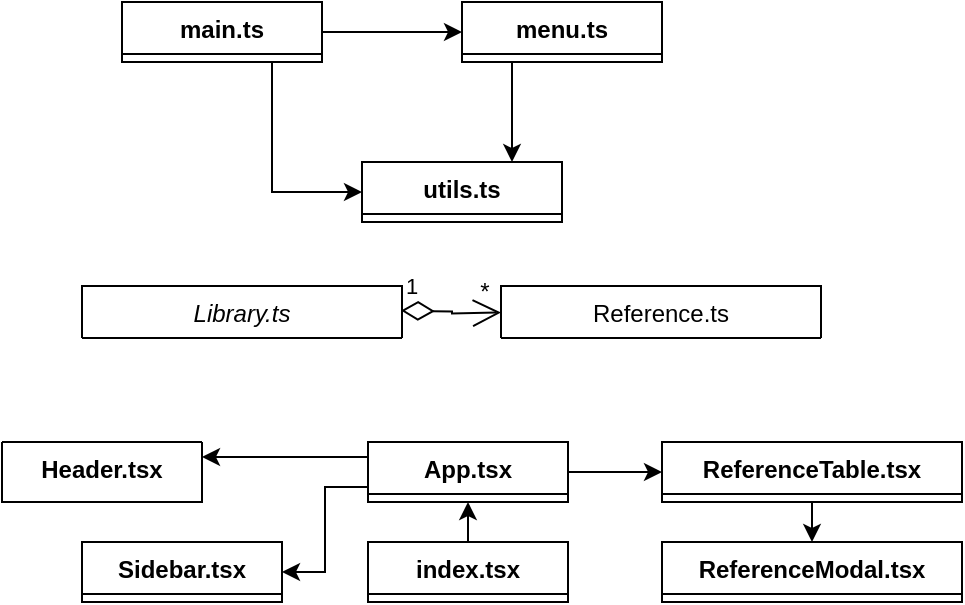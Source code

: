<mxfile version="27.1.6">
  <diagram id="C5RBs43oDa-KdzZeNtuy" name="Page-1">
    <mxGraphModel dx="1426" dy="800" grid="1" gridSize="10" guides="1" tooltips="1" connect="1" arrows="1" fold="1" page="1" pageScale="1" pageWidth="827" pageHeight="1169" math="0" shadow="0">
      <root>
        <mxCell id="WIyWlLk6GJQsqaUBKTNV-0" />
        <mxCell id="WIyWlLk6GJQsqaUBKTNV-1" parent="WIyWlLk6GJQsqaUBKTNV-0" />
        <mxCell id="MHlftCsvBlxFQ_cZzD1O-25" value="Library.ts" style="swimlane;fontStyle=2;align=center;verticalAlign=top;childLayout=stackLayout;horizontal=1;startSize=26;horizontalStack=0;resizeParent=1;resizeLast=0;collapsible=1;marginBottom=0;rounded=0;shadow=0;strokeWidth=1;" vertex="1" collapsed="1" parent="WIyWlLk6GJQsqaUBKTNV-1">
          <mxGeometry x="210" y="282" width="160" height="26" as="geometry">
            <mxRectangle x="194" y="162" width="160" height="328" as="alternateBounds" />
          </mxGeometry>
        </mxCell>
        <mxCell id="MHlftCsvBlxFQ_cZzD1O-26" value="  name: string;&#xa;&#xa;&#xa;&#xa;" style="text;align=left;verticalAlign=top;spacingLeft=4;spacingRight=4;overflow=hidden;rotatable=0;points=[[0,0.5],[1,0.5]];portConstraint=eastwest;" vertex="1" parent="MHlftCsvBlxFQ_cZzD1O-25">
          <mxGeometry y="26" width="160" height="26" as="geometry" />
        </mxCell>
        <mxCell id="MHlftCsvBlxFQ_cZzD1O-27" value="  references: Reference[];&#xa;&#xa;&#xa;&#xa;" style="text;align=left;verticalAlign=top;spacingLeft=4;spacingRight=4;overflow=hidden;rotatable=0;points=[[0,0.5],[1,0.5]];portConstraint=eastwest;" vertex="1" parent="MHlftCsvBlxFQ_cZzD1O-25">
          <mxGeometry y="52" width="160" height="26" as="geometry" />
        </mxCell>
        <mxCell id="MHlftCsvBlxFQ_cZzD1O-28" value="  filePath: string;&#xa;&#xa;&#xa;&#xa;" style="text;align=left;verticalAlign=top;spacingLeft=4;spacingRight=4;overflow=hidden;rotatable=0;points=[[0,0.5],[1,0.5]];portConstraint=eastwest;" vertex="1" parent="MHlftCsvBlxFQ_cZzD1O-25">
          <mxGeometry y="78" width="160" height="30" as="geometry" />
        </mxCell>
        <mxCell id="MHlftCsvBlxFQ_cZzD1O-51" value="" style="line;strokeWidth=1;fillColor=none;align=left;verticalAlign=middle;spacingTop=-1;spacingLeft=3;spacingRight=3;rotatable=0;labelPosition=right;points=[];portConstraint=eastwest;strokeColor=inherit;" vertex="1" parent="MHlftCsvBlxFQ_cZzD1O-25">
          <mxGeometry y="108" width="160" height="8" as="geometry" />
        </mxCell>
        <mxCell id="MHlftCsvBlxFQ_cZzD1O-52" value="listReferences(): string&#xa;&#xa;&#xa;&#xa;" style="text;align=left;verticalAlign=top;spacingLeft=4;spacingRight=4;overflow=hidden;rotatable=0;points=[[0,0.5],[1,0.5]];portConstraint=eastwest;" vertex="1" parent="MHlftCsvBlxFQ_cZzD1O-25">
          <mxGeometry y="116" width="160" height="30" as="geometry" />
        </mxCell>
        <mxCell id="MHlftCsvBlxFQ_cZzD1O-53" value="parseString(): Library" style="text;align=left;verticalAlign=top;spacingLeft=4;spacingRight=4;overflow=hidden;rotatable=0;points=[[0,0.5],[1,0.5]];portConstraint=eastwest;" vertex="1" parent="MHlftCsvBlxFQ_cZzD1O-25">
          <mxGeometry y="146" width="160" height="30" as="geometry" />
        </mxCell>
        <mxCell id="MHlftCsvBlxFQ_cZzD1O-54" value="parseBibTeXString(): Library" style="text;align=left;verticalAlign=top;spacingLeft=4;spacingRight=4;overflow=hidden;rotatable=0;points=[[0,0.5],[1,0.5]];portConstraint=eastwest;" vertex="1" parent="MHlftCsvBlxFQ_cZzD1O-25">
          <mxGeometry y="176" width="160" height="30" as="geometry" />
        </mxCell>
        <mxCell id="MHlftCsvBlxFQ_cZzD1O-55" value="parseRisString(): Library" style="text;align=left;verticalAlign=top;spacingLeft=4;spacingRight=4;overflow=hidden;rotatable=0;points=[[0,0.5],[1,0.5]];portConstraint=eastwest;" vertex="1" parent="MHlftCsvBlxFQ_cZzD1O-25">
          <mxGeometry y="206" width="160" height="30" as="geometry" />
        </mxCell>
        <mxCell id="MHlftCsvBlxFQ_cZzD1O-56" value="parseNbibString(): Library" style="text;align=left;verticalAlign=top;spacingLeft=4;spacingRight=4;overflow=hidden;rotatable=0;points=[[0,0.5],[1,0.5]];portConstraint=eastwest;" vertex="1" parent="MHlftCsvBlxFQ_cZzD1O-25">
          <mxGeometry y="236" width="160" height="30" as="geometry" />
        </mxCell>
        <mxCell id="MHlftCsvBlxFQ_cZzD1O-57" value="exportString(): string" style="text;align=left;verticalAlign=top;spacingLeft=4;spacingRight=4;overflow=hidden;rotatable=0;points=[[0,0.5],[1,0.5]];portConstraint=eastwest;" vertex="1" parent="MHlftCsvBlxFQ_cZzD1O-25">
          <mxGeometry y="266" width="160" height="30" as="geometry" />
        </mxCell>
        <mxCell id="MHlftCsvBlxFQ_cZzD1O-58" value="  toHtmlString(): string" style="text;align=left;verticalAlign=top;spacingLeft=4;spacingRight=4;overflow=hidden;rotatable=0;points=[[0,0.5],[1,0.5]];portConstraint=eastwest;" vertex="1" parent="MHlftCsvBlxFQ_cZzD1O-25">
          <mxGeometry y="296" width="160" height="30" as="geometry" />
        </mxCell>
        <mxCell id="MHlftCsvBlxFQ_cZzD1O-29" value="Reference.ts" style="swimlane;fontStyle=0;align=center;verticalAlign=top;childLayout=stackLayout;horizontal=1;startSize=26;horizontalStack=0;resizeParent=1;resizeLast=0;collapsible=1;marginBottom=0;rounded=0;shadow=0;strokeWidth=1;" vertex="1" collapsed="1" parent="WIyWlLk6GJQsqaUBKTNV-1">
          <mxGeometry x="419.5" y="282" width="160" height="26" as="geometry">
            <mxRectangle x="474" y="162" width="160" height="578" as="alternateBounds" />
          </mxGeometry>
        </mxCell>
        <mxCell id="MHlftCsvBlxFQ_cZzD1O-30" value="  id: string;&#xa;&#xa;" style="text;align=left;verticalAlign=top;spacingLeft=4;spacingRight=4;overflow=hidden;rotatable=0;points=[[0,0.5],[1,0.5]];portConstraint=eastwest;" vertex="1" parent="MHlftCsvBlxFQ_cZzD1O-29">
          <mxGeometry y="26" width="160" height="26" as="geometry" />
        </mxCell>
        <mxCell id="MHlftCsvBlxFQ_cZzD1O-31" value="  key?: string;&#xa;&#xa;" style="text;align=left;verticalAlign=top;spacingLeft=4;spacingRight=4;overflow=hidden;rotatable=0;points=[[0,0.5],[1,0.5]];portConstraint=eastwest;rounded=0;shadow=0;html=0;" vertex="1" parent="MHlftCsvBlxFQ_cZzD1O-29">
          <mxGeometry y="52" width="160" height="26" as="geometry" />
        </mxCell>
        <mxCell id="MHlftCsvBlxFQ_cZzD1O-32" value="  entryType?: string;&#xa;&#xa;" style="text;align=left;verticalAlign=top;spacingLeft=4;spacingRight=4;overflow=hidden;rotatable=0;points=[[0,0.5],[1,0.5]];portConstraint=eastwest;rounded=0;shadow=0;html=0;" vertex="1" parent="MHlftCsvBlxFQ_cZzD1O-29">
          <mxGeometry y="78" width="160" height="26" as="geometry" />
        </mxCell>
        <mxCell id="MHlftCsvBlxFQ_cZzD1O-33" value="  title?: string;&#xa;&#xa;&#xa;&#xa;" style="text;align=left;verticalAlign=top;spacingLeft=4;spacingRight=4;overflow=hidden;rotatable=0;points=[[0,0.5],[1,0.5]];portConstraint=eastwest;rounded=0;shadow=0;html=0;" vertex="1" parent="MHlftCsvBlxFQ_cZzD1O-29">
          <mxGeometry y="104" width="160" height="26" as="geometry" />
        </mxCell>
        <mxCell id="MHlftCsvBlxFQ_cZzD1O-34" value="  author?: string;&#xa;&#xa;&#xa;&#xa;" style="text;align=left;verticalAlign=top;spacingLeft=4;spacingRight=4;overflow=hidden;rotatable=0;points=[[0,0.5],[1,0.5]];portConstraint=eastwest;rounded=0;shadow=0;html=0;" vertex="1" parent="MHlftCsvBlxFQ_cZzD1O-29">
          <mxGeometry y="130" width="160" height="26" as="geometry" />
        </mxCell>
        <mxCell id="MHlftCsvBlxFQ_cZzD1O-35" value="  journal?: string;&#xa;&#xa;&#xa;&#xa;" style="text;align=left;verticalAlign=top;spacingLeft=4;spacingRight=4;overflow=hidden;rotatable=0;points=[[0,0.5],[1,0.5]];portConstraint=eastwest;rounded=0;shadow=0;html=0;" vertex="1" parent="MHlftCsvBlxFQ_cZzD1O-29">
          <mxGeometry y="156" width="160" height="26" as="geometry" />
        </mxCell>
        <mxCell id="MHlftCsvBlxFQ_cZzD1O-36" value="  volume?: string;&#xa;&#xa;&#xa;&#xa;" style="text;align=left;verticalAlign=top;spacingLeft=4;spacingRight=4;overflow=hidden;rotatable=0;points=[[0,0.5],[1,0.5]];portConstraint=eastwest;rounded=0;shadow=0;html=0;" vertex="1" parent="MHlftCsvBlxFQ_cZzD1O-29">
          <mxGeometry y="182" width="160" height="26" as="geometry" />
        </mxCell>
        <mxCell id="MHlftCsvBlxFQ_cZzD1O-37" value="  number?: string;&#xa;&#xa;&#xa;&#xa;" style="text;align=left;verticalAlign=top;spacingLeft=4;spacingRight=4;overflow=hidden;rotatable=0;points=[[0,0.5],[1,0.5]];portConstraint=eastwest;rounded=0;shadow=0;html=0;" vertex="1" parent="MHlftCsvBlxFQ_cZzD1O-29">
          <mxGeometry y="208" width="160" height="26" as="geometry" />
        </mxCell>
        <mxCell id="MHlftCsvBlxFQ_cZzD1O-38" value="  pages?: string;&#xa;&#xa;&#xa;&#xa;" style="text;align=left;verticalAlign=top;spacingLeft=4;spacingRight=4;overflow=hidden;rotatable=0;points=[[0,0.5],[1,0.5]];portConstraint=eastwest;rounded=0;shadow=0;html=0;" vertex="1" parent="MHlftCsvBlxFQ_cZzD1O-29">
          <mxGeometry y="234" width="160" height="26" as="geometry" />
        </mxCell>
        <mxCell id="MHlftCsvBlxFQ_cZzD1O-39" value="  year?: number;&#xa;&#xa;&#xa;&#xa;" style="text;align=left;verticalAlign=top;spacingLeft=4;spacingRight=4;overflow=hidden;rotatable=0;points=[[0,0.5],[1,0.5]];portConstraint=eastwest;rounded=0;shadow=0;html=0;" vertex="1" parent="MHlftCsvBlxFQ_cZzD1O-29">
          <mxGeometry y="260" width="160" height="26" as="geometry" />
        </mxCell>
        <mxCell id="MHlftCsvBlxFQ_cZzD1O-40" value="  publisher?: string;&#xa;&#xa;&#xa;&#xa;" style="text;align=left;verticalAlign=top;spacingLeft=4;spacingRight=4;overflow=hidden;rotatable=0;points=[[0,0.5],[1,0.5]];portConstraint=eastwest;rounded=0;shadow=0;html=0;" vertex="1" parent="MHlftCsvBlxFQ_cZzD1O-29">
          <mxGeometry y="286" width="160" height="24" as="geometry" />
        </mxCell>
        <mxCell id="MHlftCsvBlxFQ_cZzD1O-41" value="  issn?: string;&#xa;&#xa;&#xa;&#xa;&#xa;&#xa;" style="text;align=left;verticalAlign=top;spacingLeft=4;spacingRight=4;overflow=hidden;rotatable=0;points=[[0,0.5],[1,0.5]];portConstraint=eastwest;rounded=0;shadow=0;html=0;" vertex="1" parent="MHlftCsvBlxFQ_cZzD1O-29">
          <mxGeometry y="310" width="160" height="24" as="geometry" />
        </mxCell>
        <mxCell id="MHlftCsvBlxFQ_cZzD1O-42" value="  doi?: string;&#xa;&#xa;&#xa;&#xa;&#xa;&#xa;" style="text;align=left;verticalAlign=top;spacingLeft=4;spacingRight=4;overflow=hidden;rotatable=0;points=[[0,0.5],[1,0.5]];portConstraint=eastwest;rounded=0;shadow=0;html=0;" vertex="1" parent="MHlftCsvBlxFQ_cZzD1O-29">
          <mxGeometry y="334" width="160" height="24" as="geometry" />
        </mxCell>
        <mxCell id="MHlftCsvBlxFQ_cZzD1O-43" value="  url?: string;&#xa;&#xa;&#xa;&#xa;&#xa;&#xa;&#xa;&#xa;" style="text;align=left;verticalAlign=top;spacingLeft=4;spacingRight=4;overflow=hidden;rotatable=0;points=[[0,0.5],[1,0.5]];portConstraint=eastwest;rounded=0;shadow=0;html=0;" vertex="1" parent="MHlftCsvBlxFQ_cZzD1O-29">
          <mxGeometry y="358" width="160" height="24" as="geometry" />
        </mxCell>
        <mxCell id="MHlftCsvBlxFQ_cZzD1O-44" value="  keywords?: string;&#xa;&#xa;&#xa;&#xa;&#xa;&#xa;&#xa;&#xa;&#xa;&#xa;" style="text;align=left;verticalAlign=top;spacingLeft=4;spacingRight=4;overflow=hidden;rotatable=0;points=[[0,0.5],[1,0.5]];portConstraint=eastwest;rounded=0;shadow=0;html=0;" vertex="1" parent="MHlftCsvBlxFQ_cZzD1O-29">
          <mxGeometry y="382" width="160" height="24" as="geometry" />
        </mxCell>
        <mxCell id="MHlftCsvBlxFQ_cZzD1O-45" value="  abstract?: string;&#xa;&#xa;&#xa;&#xa;&#xa;&#xa;&#xa;&#xa;&#xa;&#xa;&#xa;&#xa;" style="text;align=left;verticalAlign=top;spacingLeft=4;spacingRight=4;overflow=hidden;rotatable=0;points=[[0,0.5],[1,0.5]];portConstraint=eastwest;rounded=0;shadow=0;html=0;" vertex="1" parent="MHlftCsvBlxFQ_cZzD1O-29">
          <mxGeometry y="406" width="160" height="24" as="geometry" />
        </mxCell>
        <mxCell id="MHlftCsvBlxFQ_cZzD1O-46" value="  linkedFilePath?: string;&#xa;&#xa;&#xa;&#xa;&#xa;&#xa;&#xa;&#xa;&#xa;&#xa;&#xa;&#xa;" style="text;align=left;verticalAlign=top;spacingLeft=4;spacingRight=4;overflow=hidden;rotatable=0;points=[[0,0.5],[1,0.5]];portConstraint=eastwest;rounded=0;shadow=0;html=0;" vertex="1" parent="MHlftCsvBlxFQ_cZzD1O-29">
          <mxGeometry y="430" width="160" height="24" as="geometry" />
        </mxCell>
        <mxCell id="MHlftCsvBlxFQ_cZzD1O-47" value="  metadata: Record&lt;string, any&gt;;&#xa;&#xa;&#xa;&#xa;&#xa;&#xa;&#xa;&#xa;&#xa;&#xa;&#xa;&#xa;&#xa;&#xa;" style="text;align=left;verticalAlign=top;spacingLeft=4;spacingRight=4;overflow=hidden;rotatable=0;points=[[0,0.5],[1,0.5]];portConstraint=eastwest;rounded=0;shadow=0;html=0;" vertex="1" parent="MHlftCsvBlxFQ_cZzD1O-29">
          <mxGeometry y="454" width="160" height="24" as="geometry" />
        </mxCell>
        <mxCell id="MHlftCsvBlxFQ_cZzD1O-59" value="" style="line;strokeWidth=1;fillColor=none;align=left;verticalAlign=middle;spacingTop=-1;spacingLeft=3;spacingRight=3;rotatable=0;labelPosition=right;points=[];portConstraint=eastwest;strokeColor=inherit;" vertex="1" parent="MHlftCsvBlxFQ_cZzD1O-29">
          <mxGeometry y="478" width="160" height="8" as="geometry" />
        </mxCell>
        <mxCell id="MHlftCsvBlxFQ_cZzD1O-60" value="generateKey(): string" style="text;align=left;verticalAlign=top;spacingLeft=4;spacingRight=4;overflow=hidden;rotatable=0;points=[[0,0.5],[1,0.5]];portConstraint=eastwest;" vertex="1" parent="MHlftCsvBlxFQ_cZzD1O-29">
          <mxGeometry y="486" width="160" height="30" as="geometry" />
        </mxCell>
        <mxCell id="MHlftCsvBlxFQ_cZzD1O-61" value="toBibTeXString(): string" style="text;align=left;verticalAlign=top;spacingLeft=4;spacingRight=4;overflow=hidden;rotatable=0;points=[[0,0.5],[1,0.5]];portConstraint=eastwest;" vertex="1" parent="MHlftCsvBlxFQ_cZzD1O-29">
          <mxGeometry y="516" width="160" height="30" as="geometry" />
        </mxCell>
        <mxCell id="MHlftCsvBlxFQ_cZzD1O-62" value="toHtmlString(): string" style="text;align=left;verticalAlign=top;spacingLeft=4;spacingRight=4;overflow=hidden;rotatable=0;points=[[0,0.5],[1,0.5]];portConstraint=eastwest;" vertex="1" parent="MHlftCsvBlxFQ_cZzD1O-29">
          <mxGeometry y="546" width="160" height="30" as="geometry" />
        </mxCell>
        <mxCell id="MHlftCsvBlxFQ_cZzD1O-48" value="1" style="endArrow=open;html=1;endSize=12;startArrow=diamondThin;startSize=14;startFill=0;edgeStyle=orthogonalEdgeStyle;align=left;verticalAlign=bottom;rounded=0;" edge="1" parent="WIyWlLk6GJQsqaUBKTNV-1">
          <mxGeometry x="-1" y="3" relative="1" as="geometry">
            <mxPoint x="369.5" y="294.25" as="sourcePoint" />
            <mxPoint x="419.5" y="295.25" as="targetPoint" />
          </mxGeometry>
        </mxCell>
        <mxCell id="MHlftCsvBlxFQ_cZzD1O-49" value="*" style="text;html=1;align=center;verticalAlign=middle;resizable=0;points=[];autosize=1;strokeColor=none;fillColor=none;" vertex="1" parent="WIyWlLk6GJQsqaUBKTNV-1">
          <mxGeometry x="395.5" y="270" width="30" height="30" as="geometry" />
        </mxCell>
        <mxCell id="MHlftCsvBlxFQ_cZzD1O-116" style="edgeStyle=orthogonalEdgeStyle;rounded=0;orthogonalLoop=1;jettySize=auto;html=1;exitX=0.75;exitY=1;exitDx=0;exitDy=0;entryX=0;entryY=0.5;entryDx=0;entryDy=0;" edge="1" parent="WIyWlLk6GJQsqaUBKTNV-1" source="MHlftCsvBlxFQ_cZzD1O-63" target="MHlftCsvBlxFQ_cZzD1O-71">
          <mxGeometry relative="1" as="geometry" />
        </mxCell>
        <mxCell id="MHlftCsvBlxFQ_cZzD1O-129" style="edgeStyle=orthogonalEdgeStyle;rounded=0;orthogonalLoop=1;jettySize=auto;html=1;exitX=1;exitY=0.5;exitDx=0;exitDy=0;entryX=0;entryY=0.5;entryDx=0;entryDy=0;" edge="1" parent="WIyWlLk6GJQsqaUBKTNV-1" source="MHlftCsvBlxFQ_cZzD1O-63" target="MHlftCsvBlxFQ_cZzD1O-67">
          <mxGeometry relative="1" as="geometry" />
        </mxCell>
        <mxCell id="MHlftCsvBlxFQ_cZzD1O-63" value="main.ts" style="swimlane;fontStyle=1;align=center;verticalAlign=top;childLayout=stackLayout;horizontal=1;startSize=26;horizontalStack=0;resizeParent=1;resizeParentMax=0;resizeLast=0;collapsible=1;marginBottom=0;whiteSpace=wrap;html=1;" vertex="1" collapsed="1" parent="WIyWlLk6GJQsqaUBKTNV-1">
          <mxGeometry x="230" y="140" width="100" height="30" as="geometry">
            <mxRectangle x="34" y="60" width="160" height="86" as="alternateBounds" />
          </mxGeometry>
        </mxCell>
        <mxCell id="MHlftCsvBlxFQ_cZzD1O-64" value="+ field: type" style="text;strokeColor=none;fillColor=none;align=left;verticalAlign=top;spacingLeft=4;spacingRight=4;overflow=hidden;rotatable=0;points=[[0,0.5],[1,0.5]];portConstraint=eastwest;whiteSpace=wrap;html=1;" vertex="1" parent="MHlftCsvBlxFQ_cZzD1O-63">
          <mxGeometry y="26" width="160" height="26" as="geometry" />
        </mxCell>
        <mxCell id="MHlftCsvBlxFQ_cZzD1O-65" value="" style="line;strokeWidth=1;fillColor=none;align=left;verticalAlign=middle;spacingTop=-1;spacingLeft=3;spacingRight=3;rotatable=0;labelPosition=right;points=[];portConstraint=eastwest;strokeColor=inherit;" vertex="1" parent="MHlftCsvBlxFQ_cZzD1O-63">
          <mxGeometry y="52" width="160" height="8" as="geometry" />
        </mxCell>
        <mxCell id="MHlftCsvBlxFQ_cZzD1O-66" value="+ method(type): type" style="text;strokeColor=none;fillColor=none;align=left;verticalAlign=top;spacingLeft=4;spacingRight=4;overflow=hidden;rotatable=0;points=[[0,0.5],[1,0.5]];portConstraint=eastwest;whiteSpace=wrap;html=1;" vertex="1" parent="MHlftCsvBlxFQ_cZzD1O-63">
          <mxGeometry y="60" width="160" height="26" as="geometry" />
        </mxCell>
        <mxCell id="MHlftCsvBlxFQ_cZzD1O-130" style="edgeStyle=orthogonalEdgeStyle;rounded=0;orthogonalLoop=1;jettySize=auto;html=1;exitX=0.25;exitY=1;exitDx=0;exitDy=0;entryX=0.75;entryY=0;entryDx=0;entryDy=0;" edge="1" parent="WIyWlLk6GJQsqaUBKTNV-1" source="MHlftCsvBlxFQ_cZzD1O-67" target="MHlftCsvBlxFQ_cZzD1O-71">
          <mxGeometry relative="1" as="geometry" />
        </mxCell>
        <mxCell id="MHlftCsvBlxFQ_cZzD1O-67" value="menu.ts" style="swimlane;fontStyle=1;align=center;verticalAlign=top;childLayout=stackLayout;horizontal=1;startSize=26;horizontalStack=0;resizeParent=1;resizeParentMax=0;resizeLast=0;collapsible=1;marginBottom=0;whiteSpace=wrap;html=1;" vertex="1" collapsed="1" parent="WIyWlLk6GJQsqaUBKTNV-1">
          <mxGeometry x="400" y="140" width="100" height="30" as="geometry">
            <mxRectangle x="34" y="60" width="160" height="86" as="alternateBounds" />
          </mxGeometry>
        </mxCell>
        <mxCell id="MHlftCsvBlxFQ_cZzD1O-68" value="+ field: type" style="text;strokeColor=none;fillColor=none;align=left;verticalAlign=top;spacingLeft=4;spacingRight=4;overflow=hidden;rotatable=0;points=[[0,0.5],[1,0.5]];portConstraint=eastwest;whiteSpace=wrap;html=1;" vertex="1" parent="MHlftCsvBlxFQ_cZzD1O-67">
          <mxGeometry y="26" width="160" height="26" as="geometry" />
        </mxCell>
        <mxCell id="MHlftCsvBlxFQ_cZzD1O-69" value="" style="line;strokeWidth=1;fillColor=none;align=left;verticalAlign=middle;spacingTop=-1;spacingLeft=3;spacingRight=3;rotatable=0;labelPosition=right;points=[];portConstraint=eastwest;strokeColor=inherit;" vertex="1" parent="MHlftCsvBlxFQ_cZzD1O-67">
          <mxGeometry y="52" width="160" height="8" as="geometry" />
        </mxCell>
        <mxCell id="MHlftCsvBlxFQ_cZzD1O-70" value="+ method(type): type" style="text;strokeColor=none;fillColor=none;align=left;verticalAlign=top;spacingLeft=4;spacingRight=4;overflow=hidden;rotatable=0;points=[[0,0.5],[1,0.5]];portConstraint=eastwest;whiteSpace=wrap;html=1;" vertex="1" parent="MHlftCsvBlxFQ_cZzD1O-67">
          <mxGeometry y="60" width="160" height="26" as="geometry" />
        </mxCell>
        <mxCell id="MHlftCsvBlxFQ_cZzD1O-71" value="utils.ts" style="swimlane;fontStyle=1;align=center;verticalAlign=top;childLayout=stackLayout;horizontal=1;startSize=26;horizontalStack=0;resizeParent=1;resizeParentMax=0;resizeLast=0;collapsible=1;marginBottom=0;whiteSpace=wrap;html=1;" vertex="1" collapsed="1" parent="WIyWlLk6GJQsqaUBKTNV-1">
          <mxGeometry x="350" y="220" width="100" height="30" as="geometry">
            <mxRectangle x="34" y="60" width="160" height="86" as="alternateBounds" />
          </mxGeometry>
        </mxCell>
        <mxCell id="MHlftCsvBlxFQ_cZzD1O-72" value="+ field: type" style="text;strokeColor=none;fillColor=none;align=left;verticalAlign=top;spacingLeft=4;spacingRight=4;overflow=hidden;rotatable=0;points=[[0,0.5],[1,0.5]];portConstraint=eastwest;whiteSpace=wrap;html=1;" vertex="1" parent="MHlftCsvBlxFQ_cZzD1O-71">
          <mxGeometry y="26" width="160" height="26" as="geometry" />
        </mxCell>
        <mxCell id="MHlftCsvBlxFQ_cZzD1O-73" value="" style="line;strokeWidth=1;fillColor=none;align=left;verticalAlign=middle;spacingTop=-1;spacingLeft=3;spacingRight=3;rotatable=0;labelPosition=right;points=[];portConstraint=eastwest;strokeColor=inherit;" vertex="1" parent="MHlftCsvBlxFQ_cZzD1O-71">
          <mxGeometry y="52" width="160" height="8" as="geometry" />
        </mxCell>
        <mxCell id="MHlftCsvBlxFQ_cZzD1O-74" value="+ method(type): type" style="text;strokeColor=none;fillColor=none;align=left;verticalAlign=top;spacingLeft=4;spacingRight=4;overflow=hidden;rotatable=0;points=[[0,0.5],[1,0.5]];portConstraint=eastwest;whiteSpace=wrap;html=1;" vertex="1" parent="MHlftCsvBlxFQ_cZzD1O-71">
          <mxGeometry y="60" width="160" height="26" as="geometry" />
        </mxCell>
        <mxCell id="MHlftCsvBlxFQ_cZzD1O-126" style="edgeStyle=orthogonalEdgeStyle;rounded=0;orthogonalLoop=1;jettySize=auto;html=1;exitX=0.5;exitY=0;exitDx=0;exitDy=0;entryX=0.5;entryY=1;entryDx=0;entryDy=0;" edge="1" parent="WIyWlLk6GJQsqaUBKTNV-1" source="MHlftCsvBlxFQ_cZzD1O-75" target="MHlftCsvBlxFQ_cZzD1O-79">
          <mxGeometry relative="1" as="geometry" />
        </mxCell>
        <mxCell id="MHlftCsvBlxFQ_cZzD1O-75" value="index.tsx" style="swimlane;fontStyle=1;align=center;verticalAlign=top;childLayout=stackLayout;horizontal=1;startSize=26;horizontalStack=0;resizeParent=1;resizeParentMax=0;resizeLast=0;collapsible=1;marginBottom=0;whiteSpace=wrap;html=1;" vertex="1" collapsed="1" parent="WIyWlLk6GJQsqaUBKTNV-1">
          <mxGeometry x="353" y="410" width="100" height="30" as="geometry">
            <mxRectangle x="34" y="60" width="160" height="86" as="alternateBounds" />
          </mxGeometry>
        </mxCell>
        <mxCell id="MHlftCsvBlxFQ_cZzD1O-76" value="+ field: type" style="text;strokeColor=none;fillColor=none;align=left;verticalAlign=top;spacingLeft=4;spacingRight=4;overflow=hidden;rotatable=0;points=[[0,0.5],[1,0.5]];portConstraint=eastwest;whiteSpace=wrap;html=1;" vertex="1" parent="MHlftCsvBlxFQ_cZzD1O-75">
          <mxGeometry y="26" width="160" height="26" as="geometry" />
        </mxCell>
        <mxCell id="MHlftCsvBlxFQ_cZzD1O-77" value="" style="line;strokeWidth=1;fillColor=none;align=left;verticalAlign=middle;spacingTop=-1;spacingLeft=3;spacingRight=3;rotatable=0;labelPosition=right;points=[];portConstraint=eastwest;strokeColor=inherit;" vertex="1" parent="MHlftCsvBlxFQ_cZzD1O-75">
          <mxGeometry y="52" width="160" height="8" as="geometry" />
        </mxCell>
        <mxCell id="MHlftCsvBlxFQ_cZzD1O-78" value="+ method(type): type" style="text;strokeColor=none;fillColor=none;align=left;verticalAlign=top;spacingLeft=4;spacingRight=4;overflow=hidden;rotatable=0;points=[[0,0.5],[1,0.5]];portConstraint=eastwest;whiteSpace=wrap;html=1;" vertex="1" parent="MHlftCsvBlxFQ_cZzD1O-75">
          <mxGeometry y="60" width="160" height="26" as="geometry" />
        </mxCell>
        <mxCell id="MHlftCsvBlxFQ_cZzD1O-128" style="edgeStyle=orthogonalEdgeStyle;rounded=0;orthogonalLoop=1;jettySize=auto;html=1;exitX=1;exitY=0.5;exitDx=0;exitDy=0;entryX=0;entryY=0.5;entryDx=0;entryDy=0;" edge="1" parent="WIyWlLk6GJQsqaUBKTNV-1" source="MHlftCsvBlxFQ_cZzD1O-79" target="MHlftCsvBlxFQ_cZzD1O-87">
          <mxGeometry relative="1" as="geometry" />
        </mxCell>
        <mxCell id="MHlftCsvBlxFQ_cZzD1O-131" style="edgeStyle=orthogonalEdgeStyle;rounded=0;orthogonalLoop=1;jettySize=auto;html=1;exitX=0;exitY=0.25;exitDx=0;exitDy=0;entryX=1;entryY=0.25;entryDx=0;entryDy=0;" edge="1" parent="WIyWlLk6GJQsqaUBKTNV-1" source="MHlftCsvBlxFQ_cZzD1O-79" target="MHlftCsvBlxFQ_cZzD1O-95">
          <mxGeometry relative="1" as="geometry" />
        </mxCell>
        <mxCell id="MHlftCsvBlxFQ_cZzD1O-132" style="edgeStyle=orthogonalEdgeStyle;rounded=0;orthogonalLoop=1;jettySize=auto;html=1;exitX=0;exitY=0.75;exitDx=0;exitDy=0;entryX=1;entryY=0.5;entryDx=0;entryDy=0;" edge="1" parent="WIyWlLk6GJQsqaUBKTNV-1" source="MHlftCsvBlxFQ_cZzD1O-79" target="MHlftCsvBlxFQ_cZzD1O-83">
          <mxGeometry relative="1" as="geometry" />
        </mxCell>
        <mxCell id="MHlftCsvBlxFQ_cZzD1O-79" value="App.tsx" style="swimlane;fontStyle=1;align=center;verticalAlign=top;childLayout=stackLayout;horizontal=1;startSize=26;horizontalStack=0;resizeParent=1;resizeParentMax=0;resizeLast=0;collapsible=1;marginBottom=0;whiteSpace=wrap;html=1;" vertex="1" collapsed="1" parent="WIyWlLk6GJQsqaUBKTNV-1">
          <mxGeometry x="353" y="360" width="100" height="30" as="geometry">
            <mxRectangle x="34" y="60" width="160" height="86" as="alternateBounds" />
          </mxGeometry>
        </mxCell>
        <mxCell id="MHlftCsvBlxFQ_cZzD1O-80" value="+ field: type" style="text;strokeColor=none;fillColor=none;align=left;verticalAlign=top;spacingLeft=4;spacingRight=4;overflow=hidden;rotatable=0;points=[[0,0.5],[1,0.5]];portConstraint=eastwest;whiteSpace=wrap;html=1;" vertex="1" parent="MHlftCsvBlxFQ_cZzD1O-79">
          <mxGeometry y="26" width="160" height="26" as="geometry" />
        </mxCell>
        <mxCell id="MHlftCsvBlxFQ_cZzD1O-81" value="" style="line;strokeWidth=1;fillColor=none;align=left;verticalAlign=middle;spacingTop=-1;spacingLeft=3;spacingRight=3;rotatable=0;labelPosition=right;points=[];portConstraint=eastwest;strokeColor=inherit;" vertex="1" parent="MHlftCsvBlxFQ_cZzD1O-79">
          <mxGeometry y="52" width="160" height="8" as="geometry" />
        </mxCell>
        <mxCell id="MHlftCsvBlxFQ_cZzD1O-82" value="+ method(type): type" style="text;strokeColor=none;fillColor=none;align=left;verticalAlign=top;spacingLeft=4;spacingRight=4;overflow=hidden;rotatable=0;points=[[0,0.5],[1,0.5]];portConstraint=eastwest;whiteSpace=wrap;html=1;" vertex="1" parent="MHlftCsvBlxFQ_cZzD1O-79">
          <mxGeometry y="60" width="160" height="26" as="geometry" />
        </mxCell>
        <mxCell id="MHlftCsvBlxFQ_cZzD1O-83" value="Sidebar.tsx" style="swimlane;fontStyle=1;align=center;verticalAlign=top;childLayout=stackLayout;horizontal=1;startSize=26;horizontalStack=0;resizeParent=1;resizeParentMax=0;resizeLast=0;collapsible=1;marginBottom=0;whiteSpace=wrap;html=1;" vertex="1" collapsed="1" parent="WIyWlLk6GJQsqaUBKTNV-1">
          <mxGeometry x="210" y="410" width="100" height="30" as="geometry">
            <mxRectangle x="34" y="60" width="160" height="86" as="alternateBounds" />
          </mxGeometry>
        </mxCell>
        <mxCell id="MHlftCsvBlxFQ_cZzD1O-84" value="+ field: type" style="text;strokeColor=none;fillColor=none;align=left;verticalAlign=top;spacingLeft=4;spacingRight=4;overflow=hidden;rotatable=0;points=[[0,0.5],[1,0.5]];portConstraint=eastwest;whiteSpace=wrap;html=1;" vertex="1" parent="MHlftCsvBlxFQ_cZzD1O-83">
          <mxGeometry y="26" width="160" height="26" as="geometry" />
        </mxCell>
        <mxCell id="MHlftCsvBlxFQ_cZzD1O-85" value="" style="line;strokeWidth=1;fillColor=none;align=left;verticalAlign=middle;spacingTop=-1;spacingLeft=3;spacingRight=3;rotatable=0;labelPosition=right;points=[];portConstraint=eastwest;strokeColor=inherit;" vertex="1" parent="MHlftCsvBlxFQ_cZzD1O-83">
          <mxGeometry y="52" width="160" height="8" as="geometry" />
        </mxCell>
        <mxCell id="MHlftCsvBlxFQ_cZzD1O-86" value="+ method(type): type" style="text;strokeColor=none;fillColor=none;align=left;verticalAlign=top;spacingLeft=4;spacingRight=4;overflow=hidden;rotatable=0;points=[[0,0.5],[1,0.5]];portConstraint=eastwest;whiteSpace=wrap;html=1;" vertex="1" parent="MHlftCsvBlxFQ_cZzD1O-83">
          <mxGeometry y="60" width="160" height="26" as="geometry" />
        </mxCell>
        <mxCell id="MHlftCsvBlxFQ_cZzD1O-125" style="edgeStyle=orthogonalEdgeStyle;rounded=0;orthogonalLoop=1;jettySize=auto;html=1;exitX=0.5;exitY=1;exitDx=0;exitDy=0;entryX=0.5;entryY=0;entryDx=0;entryDy=0;" edge="1" parent="WIyWlLk6GJQsqaUBKTNV-1" source="MHlftCsvBlxFQ_cZzD1O-87" target="MHlftCsvBlxFQ_cZzD1O-91">
          <mxGeometry relative="1" as="geometry" />
        </mxCell>
        <mxCell id="MHlftCsvBlxFQ_cZzD1O-87" value="ReferenceTable.tsx" style="swimlane;fontStyle=1;align=center;verticalAlign=top;childLayout=stackLayout;horizontal=1;startSize=26;horizontalStack=0;resizeParent=1;resizeParentMax=0;resizeLast=0;collapsible=1;marginBottom=0;whiteSpace=wrap;html=1;" vertex="1" collapsed="1" parent="WIyWlLk6GJQsqaUBKTNV-1">
          <mxGeometry x="500" y="360" width="150" height="30" as="geometry">
            <mxRectangle x="34" y="60" width="160" height="86" as="alternateBounds" />
          </mxGeometry>
        </mxCell>
        <mxCell id="MHlftCsvBlxFQ_cZzD1O-88" value="+ field: type" style="text;strokeColor=none;fillColor=none;align=left;verticalAlign=top;spacingLeft=4;spacingRight=4;overflow=hidden;rotatable=0;points=[[0,0.5],[1,0.5]];portConstraint=eastwest;whiteSpace=wrap;html=1;" vertex="1" parent="MHlftCsvBlxFQ_cZzD1O-87">
          <mxGeometry y="26" width="160" height="26" as="geometry" />
        </mxCell>
        <mxCell id="MHlftCsvBlxFQ_cZzD1O-89" value="" style="line;strokeWidth=1;fillColor=none;align=left;verticalAlign=middle;spacingTop=-1;spacingLeft=3;spacingRight=3;rotatable=0;labelPosition=right;points=[];portConstraint=eastwest;strokeColor=inherit;" vertex="1" parent="MHlftCsvBlxFQ_cZzD1O-87">
          <mxGeometry y="52" width="160" height="8" as="geometry" />
        </mxCell>
        <mxCell id="MHlftCsvBlxFQ_cZzD1O-90" value="+ method(type): type" style="text;strokeColor=none;fillColor=none;align=left;verticalAlign=top;spacingLeft=4;spacingRight=4;overflow=hidden;rotatable=0;points=[[0,0.5],[1,0.5]];portConstraint=eastwest;whiteSpace=wrap;html=1;" vertex="1" parent="MHlftCsvBlxFQ_cZzD1O-87">
          <mxGeometry y="60" width="160" height="26" as="geometry" />
        </mxCell>
        <mxCell id="MHlftCsvBlxFQ_cZzD1O-91" value="ReferenceModal.tsx" style="swimlane;fontStyle=1;align=center;verticalAlign=top;childLayout=stackLayout;horizontal=1;startSize=26;horizontalStack=0;resizeParent=1;resizeParentMax=0;resizeLast=0;collapsible=1;marginBottom=0;whiteSpace=wrap;html=1;" vertex="1" collapsed="1" parent="WIyWlLk6GJQsqaUBKTNV-1">
          <mxGeometry x="500" y="410" width="150" height="30" as="geometry">
            <mxRectangle x="34" y="60" width="160" height="86" as="alternateBounds" />
          </mxGeometry>
        </mxCell>
        <mxCell id="MHlftCsvBlxFQ_cZzD1O-92" value="+ field: type" style="text;strokeColor=none;fillColor=none;align=left;verticalAlign=top;spacingLeft=4;spacingRight=4;overflow=hidden;rotatable=0;points=[[0,0.5],[1,0.5]];portConstraint=eastwest;whiteSpace=wrap;html=1;" vertex="1" parent="MHlftCsvBlxFQ_cZzD1O-91">
          <mxGeometry y="26" width="160" height="26" as="geometry" />
        </mxCell>
        <mxCell id="MHlftCsvBlxFQ_cZzD1O-93" value="" style="line;strokeWidth=1;fillColor=none;align=left;verticalAlign=middle;spacingTop=-1;spacingLeft=3;spacingRight=3;rotatable=0;labelPosition=right;points=[];portConstraint=eastwest;strokeColor=inherit;" vertex="1" parent="MHlftCsvBlxFQ_cZzD1O-91">
          <mxGeometry y="52" width="160" height="8" as="geometry" />
        </mxCell>
        <mxCell id="MHlftCsvBlxFQ_cZzD1O-94" value="+ method(type): type" style="text;strokeColor=none;fillColor=none;align=left;verticalAlign=top;spacingLeft=4;spacingRight=4;overflow=hidden;rotatable=0;points=[[0,0.5],[1,0.5]];portConstraint=eastwest;whiteSpace=wrap;html=1;" vertex="1" parent="MHlftCsvBlxFQ_cZzD1O-91">
          <mxGeometry y="60" width="160" height="26" as="geometry" />
        </mxCell>
        <mxCell id="MHlftCsvBlxFQ_cZzD1O-95" value="Header.tsx" style="swimlane;fontStyle=1;align=center;verticalAlign=top;childLayout=stackLayout;horizontal=1;startSize=0;horizontalStack=0;resizeParent=1;resizeParentMax=0;resizeLast=0;collapsible=1;marginBottom=0;whiteSpace=wrap;html=1;" vertex="1" collapsed="1" parent="WIyWlLk6GJQsqaUBKTNV-1">
          <mxGeometry x="170" y="360" width="100" height="30" as="geometry">
            <mxRectangle x="34" y="60" width="160" height="86" as="alternateBounds" />
          </mxGeometry>
        </mxCell>
        <mxCell id="MHlftCsvBlxFQ_cZzD1O-96" value="+ field: type" style="text;strokeColor=none;fillColor=none;align=left;verticalAlign=top;spacingLeft=4;spacingRight=4;overflow=hidden;rotatable=0;points=[[0,0.5],[1,0.5]];portConstraint=eastwest;whiteSpace=wrap;html=1;" vertex="1" parent="MHlftCsvBlxFQ_cZzD1O-95">
          <mxGeometry y="26" width="160" height="26" as="geometry" />
        </mxCell>
        <mxCell id="MHlftCsvBlxFQ_cZzD1O-97" value="" style="line;strokeWidth=1;fillColor=none;align=left;verticalAlign=middle;spacingTop=-1;spacingLeft=3;spacingRight=3;rotatable=0;labelPosition=right;points=[];portConstraint=eastwest;strokeColor=inherit;" vertex="1" parent="MHlftCsvBlxFQ_cZzD1O-95">
          <mxGeometry y="52" width="160" height="8" as="geometry" />
        </mxCell>
        <mxCell id="MHlftCsvBlxFQ_cZzD1O-98" value="+ method(type): type" style="text;strokeColor=none;fillColor=none;align=left;verticalAlign=top;spacingLeft=4;spacingRight=4;overflow=hidden;rotatable=0;points=[[0,0.5],[1,0.5]];portConstraint=eastwest;whiteSpace=wrap;html=1;" vertex="1" parent="MHlftCsvBlxFQ_cZzD1O-95">
          <mxGeometry y="60" width="160" height="26" as="geometry" />
        </mxCell>
      </root>
    </mxGraphModel>
  </diagram>
</mxfile>
